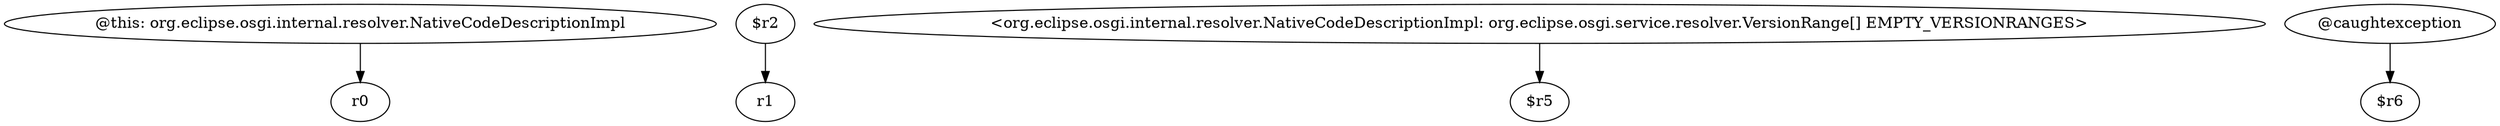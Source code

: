 digraph g {
0[label="@this: org.eclipse.osgi.internal.resolver.NativeCodeDescriptionImpl"]
1[label="r0"]
0->1[label=""]
2[label="$r2"]
3[label="r1"]
2->3[label=""]
4[label="<org.eclipse.osgi.internal.resolver.NativeCodeDescriptionImpl: org.eclipse.osgi.service.resolver.VersionRange[] EMPTY_VERSIONRANGES>"]
5[label="$r5"]
4->5[label=""]
6[label="@caughtexception"]
7[label="$r6"]
6->7[label=""]
}